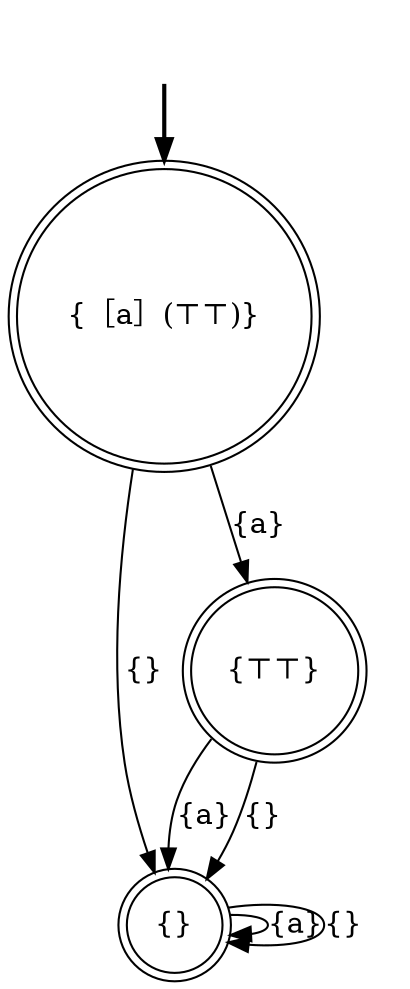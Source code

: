 digraph {
	fake0 [style=invisible]
	"{}" [shape=doublecircle]
	"{［a］(⊤⊤)}" [root=true shape=doublecircle]
	"{⊤⊤}" [shape=doublecircle]
	fake0 -> "{［a］(⊤⊤)}" [style=bold]
	"{}" -> "{}" [label="{a}"]
	"{［a］(⊤⊤)}" -> "{}" [label="{}"]
	"{⊤⊤}" -> "{}" [label="{a}"]
	"{［a］(⊤⊤)}" -> "{⊤⊤}" [label="{a}"]
	"{}" -> "{}" [label="{}"]
	"{⊤⊤}" -> "{}" [label="{}"]
}
